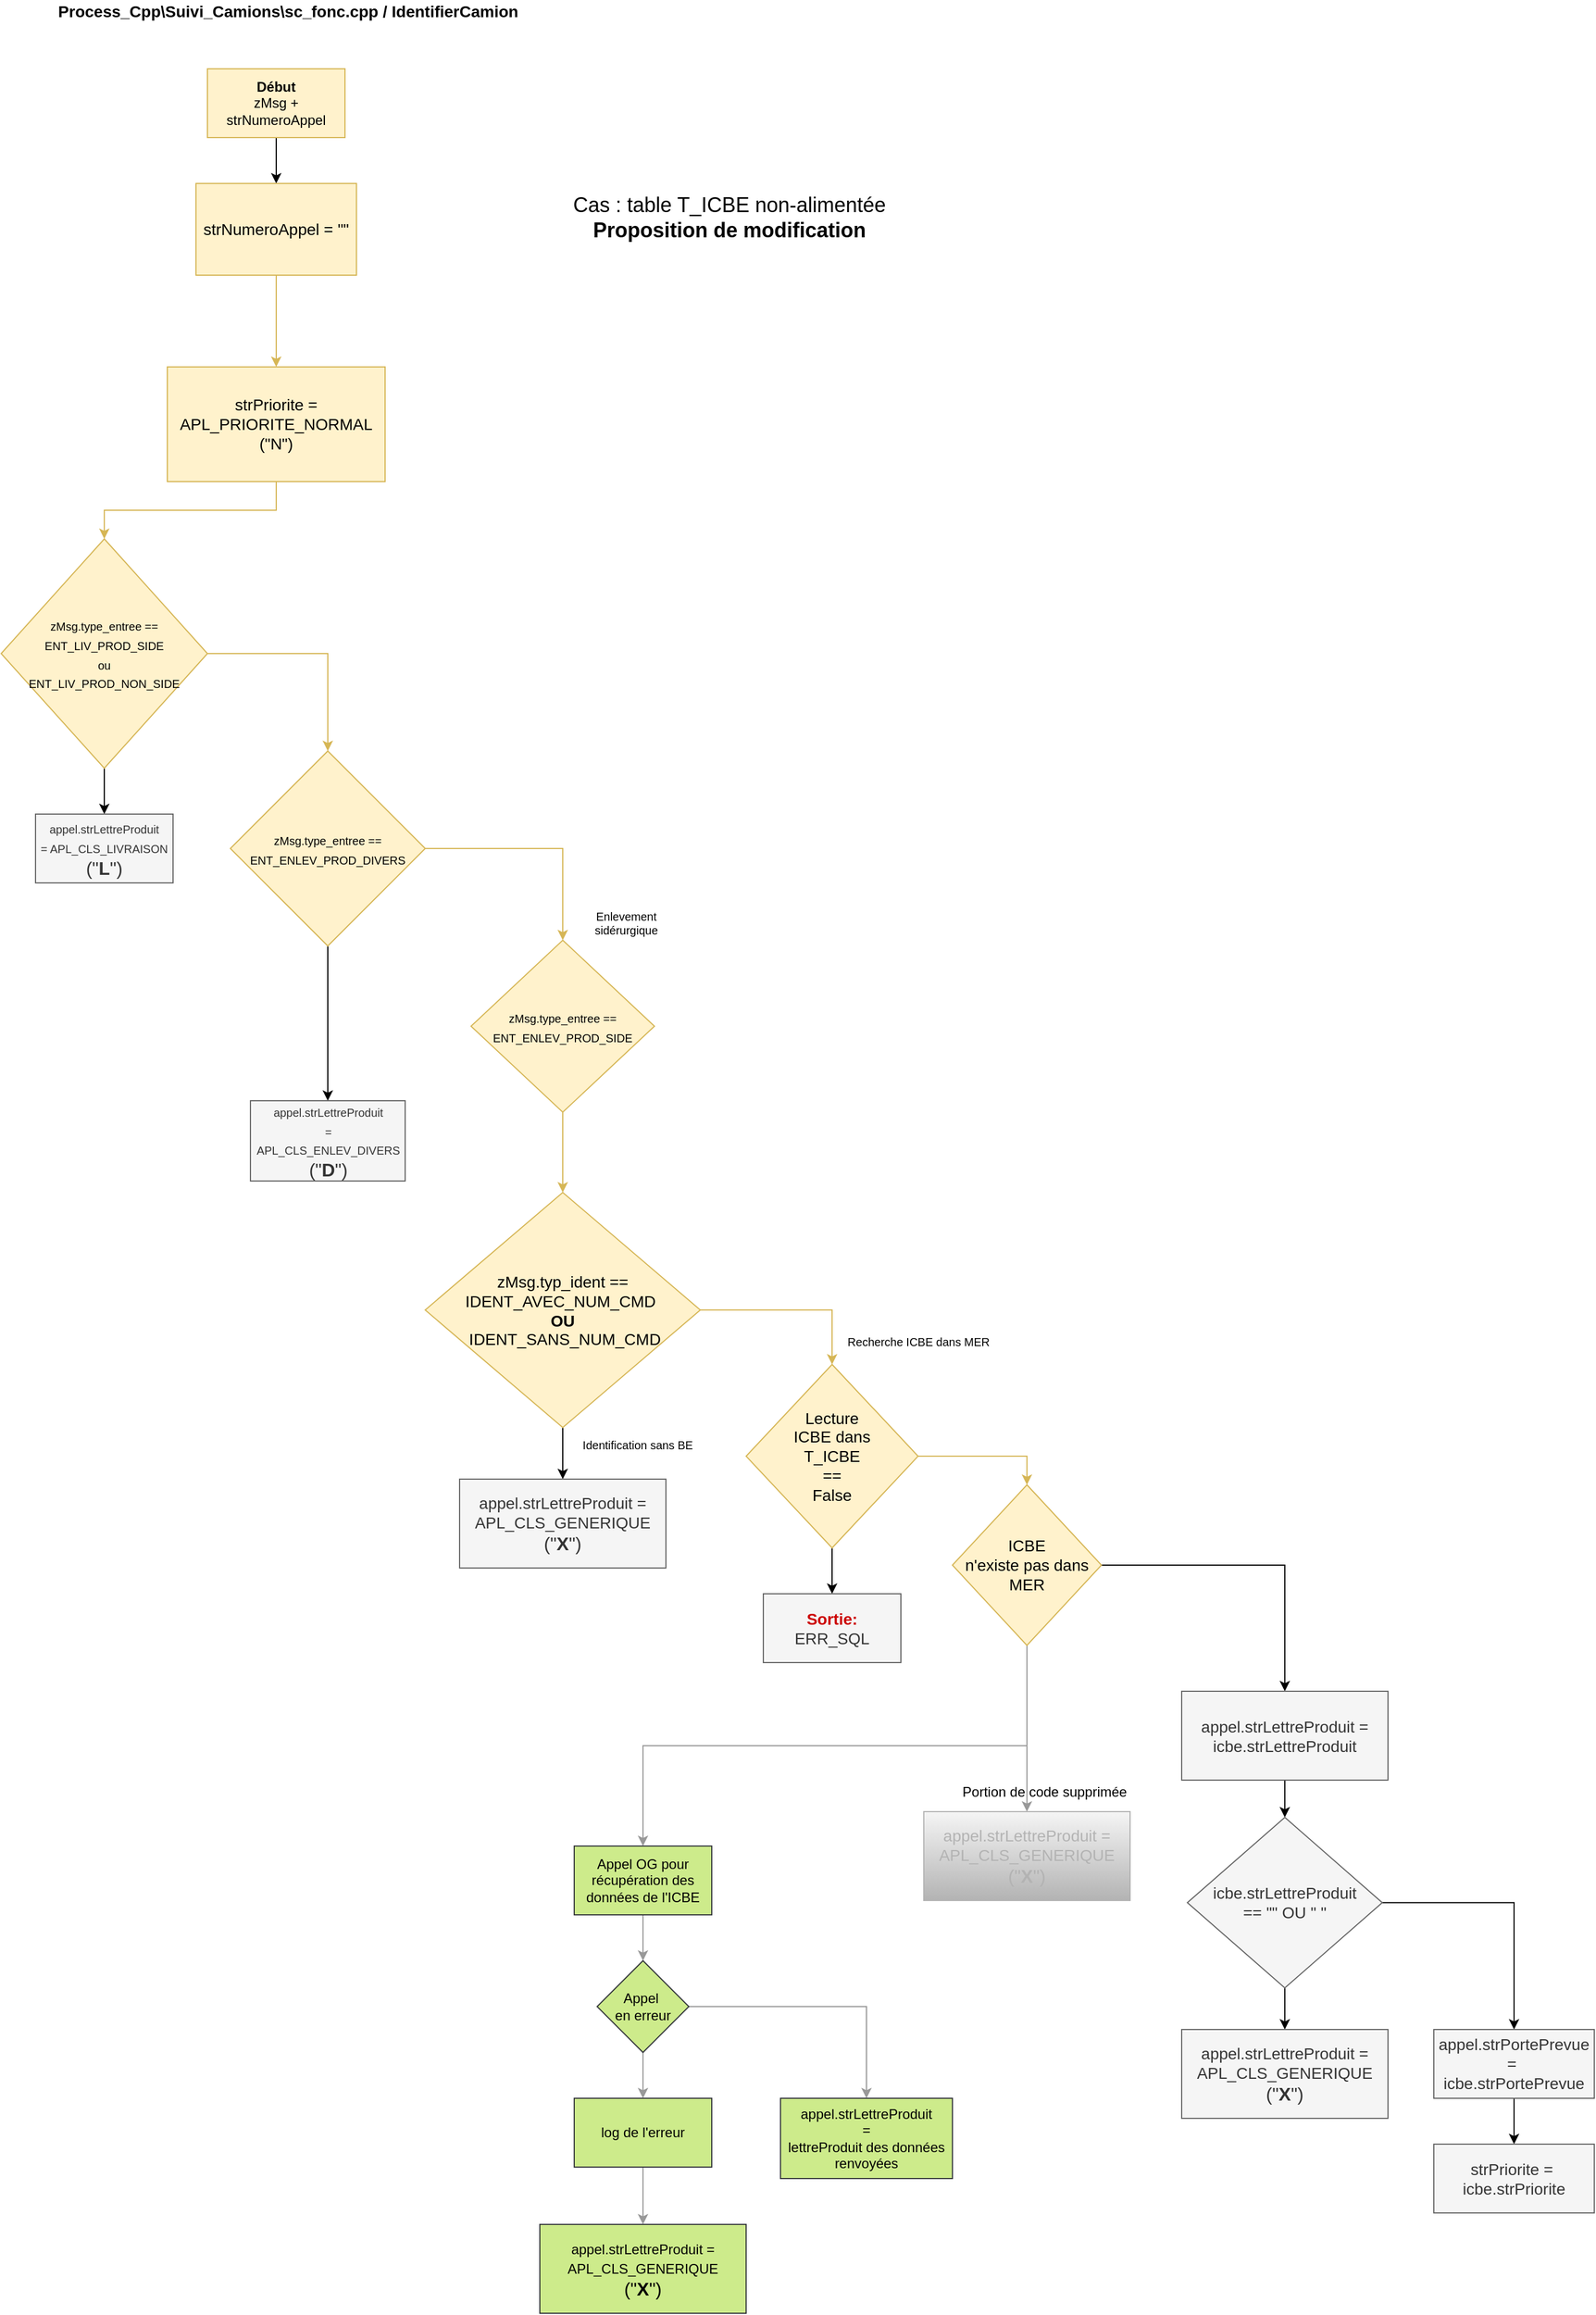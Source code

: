 <mxfile version="15.9.1" type="github"><diagram id="Q7AEC-_fKNd9yhNPSurx" name="Page-1"><mxGraphModel dx="1422" dy="705" grid="1" gridSize="10" guides="1" tooltips="1" connect="1" arrows="1" fold="1" page="1" pageScale="1" pageWidth="827" pageHeight="1169" math="0" shadow="0"><root><mxCell id="0"/><mxCell id="1" parent="0"/><mxCell id="6gUORLWhg1mMuSl4yJLm-4" style="edgeStyle=orthogonalEdgeStyle;rounded=0;orthogonalLoop=1;jettySize=auto;html=1;exitX=0.5;exitY=1;exitDx=0;exitDy=0;fontSize=14;" parent="1" source="6gUORLWhg1mMuSl4yJLm-1" target="6gUORLWhg1mMuSl4yJLm-3" edge="1"><mxGeometry relative="1" as="geometry"/></mxCell><mxCell id="6gUORLWhg1mMuSl4yJLm-1" value="&lt;b&gt;Début&lt;/b&gt;&lt;br&gt;zMsg + strNumeroAppel" style="rounded=0;whiteSpace=wrap;html=1;fillColor=#fff2cc;strokeColor=#d6b656;" parent="1" vertex="1"><mxGeometry x="190" y="80" width="120" height="60" as="geometry"/></mxCell><mxCell id="6gUORLWhg1mMuSl4yJLm-2" value="Process_Cpp\Suivi_Camions\sc_fonc.cpp / IdentifierCamion" style="text;html=1;align=center;verticalAlign=middle;resizable=0;points=[];autosize=1;strokeColor=none;fillColor=none;fontStyle=1;fontSize=14;" parent="1" vertex="1"><mxGeometry x="50" y="20" width="420" height="20" as="geometry"/></mxCell><mxCell id="6gUORLWhg1mMuSl4yJLm-6" value="" style="edgeStyle=orthogonalEdgeStyle;rounded=0;orthogonalLoop=1;jettySize=auto;html=1;fontSize=14;fillColor=#fff2cc;strokeColor=#d6b656;" parent="1" source="6gUORLWhg1mMuSl4yJLm-3" target="6gUORLWhg1mMuSl4yJLm-5" edge="1"><mxGeometry relative="1" as="geometry"/></mxCell><mxCell id="6gUORLWhg1mMuSl4yJLm-3" value="strNumeroAppel = &quot;&quot;" style="rounded=0;whiteSpace=wrap;html=1;fontSize=14;fillColor=#fff2cc;strokeColor=#d6b656;" parent="1" vertex="1"><mxGeometry x="180" y="180" width="140" height="80" as="geometry"/></mxCell><mxCell id="6gUORLWhg1mMuSl4yJLm-8" value="" style="edgeStyle=orthogonalEdgeStyle;rounded=0;orthogonalLoop=1;jettySize=auto;html=1;fontSize=14;fillColor=#fff2cc;strokeColor=#d6b656;" parent="1" source="6gUORLWhg1mMuSl4yJLm-5" target="6gUORLWhg1mMuSl4yJLm-7" edge="1"><mxGeometry relative="1" as="geometry"/></mxCell><mxCell id="6gUORLWhg1mMuSl4yJLm-5" value="strPriorite = APL_PRIORITE_NORMAL (&quot;N&quot;)" style="rounded=0;whiteSpace=wrap;html=1;fontSize=14;fillColor=#fff2cc;strokeColor=#d6b656;" parent="1" vertex="1"><mxGeometry x="155" y="340" width="190" height="100" as="geometry"/></mxCell><mxCell id="6gUORLWhg1mMuSl4yJLm-11" style="edgeStyle=orthogonalEdgeStyle;rounded=0;orthogonalLoop=1;jettySize=auto;html=1;exitX=1;exitY=0.5;exitDx=0;exitDy=0;entryX=0.5;entryY=0;entryDx=0;entryDy=0;fontSize=10;fillColor=#fff2cc;strokeColor=#d6b656;" parent="1" source="6gUORLWhg1mMuSl4yJLm-7" target="6gUORLWhg1mMuSl4yJLm-9" edge="1"><mxGeometry relative="1" as="geometry"/></mxCell><mxCell id="6gUORLWhg1mMuSl4yJLm-13" value="" style="edgeStyle=orthogonalEdgeStyle;rounded=0;orthogonalLoop=1;jettySize=auto;html=1;fontSize=10;" parent="1" source="6gUORLWhg1mMuSl4yJLm-7" target="6gUORLWhg1mMuSl4yJLm-12" edge="1"><mxGeometry relative="1" as="geometry"/></mxCell><mxCell id="6gUORLWhg1mMuSl4yJLm-7" value="&lt;font style=&quot;font-size: 10px&quot;&gt;zMsg.type_entree == ENT_LIV_PROD_SIDE&lt;br&gt;ou &lt;br&gt;ENT_LIV_PROD_NON_SIDE&lt;/font&gt;" style="rhombus;whiteSpace=wrap;html=1;rounded=0;fontSize=14;strokeColor=#d6b656;fillColor=#fff2cc;" parent="1" vertex="1"><mxGeometry x="10" y="490" width="180" height="200" as="geometry"/></mxCell><mxCell id="6gUORLWhg1mMuSl4yJLm-17" value="" style="edgeStyle=orthogonalEdgeStyle;rounded=0;orthogonalLoop=1;jettySize=auto;html=1;fontSize=10;" parent="1" source="6gUORLWhg1mMuSl4yJLm-9" target="6gUORLWhg1mMuSl4yJLm-16" edge="1"><mxGeometry relative="1" as="geometry"/></mxCell><mxCell id="6gUORLWhg1mMuSl4yJLm-20" style="edgeStyle=orthogonalEdgeStyle;rounded=0;orthogonalLoop=1;jettySize=auto;html=1;exitX=1;exitY=0.5;exitDx=0;exitDy=0;entryX=0.5;entryY=0;entryDx=0;entryDy=0;fontSize=10;fillColor=#fff2cc;strokeColor=#d6b656;" parent="1" source="6gUORLWhg1mMuSl4yJLm-9" target="6gUORLWhg1mMuSl4yJLm-18" edge="1"><mxGeometry relative="1" as="geometry"/></mxCell><mxCell id="6gUORLWhg1mMuSl4yJLm-9" value="&lt;span style=&quot;font-size: 10px&quot;&gt;zMsg.type_entree == ENT_ENLEV_PROD_DIVERS&lt;/span&gt;" style="rhombus;whiteSpace=wrap;html=1;rounded=0;fontSize=14;strokeColor=#d6b656;fillColor=#fff2cc;" parent="1" vertex="1"><mxGeometry x="210" y="675" width="170" height="170" as="geometry"/></mxCell><mxCell id="6gUORLWhg1mMuSl4yJLm-12" value="&lt;font&gt;&lt;span style=&quot;font-size: 10px&quot;&gt;appel.strLettreProduit&lt;/span&gt;&lt;br&gt;&lt;span style=&quot;font-size: 10px&quot;&gt;= APL_CLS_LIVRAISON&lt;/span&gt;&lt;br&gt;&lt;font style=&quot;font-size: 16px&quot;&gt;(&quot;&lt;b&gt;L&lt;/b&gt;&quot;)&lt;/font&gt;&lt;/font&gt;" style="whiteSpace=wrap;html=1;rounded=0;fontSize=14;fontColor=#333333;strokeColor=#666666;fillColor=#f5f5f5;" parent="1" vertex="1"><mxGeometry x="40" y="730" width="120" height="60" as="geometry"/></mxCell><mxCell id="6gUORLWhg1mMuSl4yJLm-16" value="&lt;span style=&quot;font-size: 10px&quot;&gt;appel.strLettreProduit&lt;/span&gt;&lt;br style=&quot;font-size: 10px&quot;&gt;&lt;span style=&quot;font-size: 10px&quot;&gt;= APL_CLS_ENLEV_DIVERS&lt;/span&gt;&lt;br style=&quot;font-size: 10px&quot;&gt;&lt;font style=&quot;font-size: 16px&quot;&gt;(&quot;&lt;b&gt;D&lt;/b&gt;&quot;)&lt;/font&gt;" style="whiteSpace=wrap;html=1;rounded=0;fontSize=14;fontColor=#333333;strokeColor=#666666;fillColor=#f5f5f5;" parent="1" vertex="1"><mxGeometry x="227.5" y="980" width="135" height="70" as="geometry"/></mxCell><mxCell id="6gUORLWhg1mMuSl4yJLm-24" value="" style="edgeStyle=orthogonalEdgeStyle;rounded=0;orthogonalLoop=1;jettySize=auto;html=1;fontSize=10;fillColor=#fff2cc;strokeColor=#d6b656;" parent="1" source="6gUORLWhg1mMuSl4yJLm-18" target="6gUORLWhg1mMuSl4yJLm-23" edge="1"><mxGeometry relative="1" as="geometry"/></mxCell><mxCell id="6gUORLWhg1mMuSl4yJLm-18" value="&lt;span style=&quot;font-size: 10px&quot;&gt;zMsg.type_entree == ENT_ENLEV_PROD_SIDE&lt;br&gt;&lt;/span&gt;" style="rhombus;whiteSpace=wrap;html=1;rounded=0;fontSize=14;strokeColor=#d6b656;fillColor=#fff2cc;" parent="1" vertex="1"><mxGeometry x="420" y="840" width="160" height="150" as="geometry"/></mxCell><mxCell id="6gUORLWhg1mMuSl4yJLm-26" value="" style="edgeStyle=orthogonalEdgeStyle;rounded=0;orthogonalLoop=1;jettySize=auto;html=1;fontSize=10;" parent="1" source="6gUORLWhg1mMuSl4yJLm-23" target="6gUORLWhg1mMuSl4yJLm-25" edge="1"><mxGeometry relative="1" as="geometry"/></mxCell><mxCell id="6gUORLWhg1mMuSl4yJLm-31" style="edgeStyle=orthogonalEdgeStyle;rounded=0;orthogonalLoop=1;jettySize=auto;html=1;exitX=1;exitY=0.5;exitDx=0;exitDy=0;entryX=0.5;entryY=0;entryDx=0;entryDy=0;fontSize=10;fillColor=#fff2cc;strokeColor=#d6b656;" parent="1" source="6gUORLWhg1mMuSl4yJLm-23" target="6gUORLWhg1mMuSl4yJLm-29" edge="1"><mxGeometry relative="1" as="geometry"/></mxCell><mxCell id="6gUORLWhg1mMuSl4yJLm-23" value="zMsg.typ_ident == IDENT_AVEC_NUM_CMD&amp;nbsp;&lt;br&gt;&lt;b&gt;OU&lt;/b&gt;&lt;br&gt;&amp;nbsp;IDENT_SANS_NUM_CMD" style="rhombus;whiteSpace=wrap;html=1;rounded=0;fontSize=14;strokeColor=#d6b656;fillColor=#fff2cc;" parent="1" vertex="1"><mxGeometry x="380" y="1060" width="240" height="205" as="geometry"/></mxCell><mxCell id="6gUORLWhg1mMuSl4yJLm-25" value="appel.strLettreProduit = APL_CLS_GENERIQUE&lt;br&gt;&lt;font style=&quot;font-size: 16px&quot;&gt;(&quot;&lt;b&gt;X&lt;/b&gt;&quot;)&lt;/font&gt;" style="whiteSpace=wrap;html=1;rounded=0;fontSize=14;fontColor=#333333;strokeColor=#666666;fillColor=#f5f5f5;" parent="1" vertex="1"><mxGeometry x="410" y="1310" width="180" height="77.5" as="geometry"/></mxCell><mxCell id="6gUORLWhg1mMuSl4yJLm-27" value="Enlevement &lt;br&gt;sidérurgique" style="text;html=1;align=center;verticalAlign=middle;resizable=0;points=[];autosize=1;strokeColor=none;fillColor=none;fontSize=10;" parent="1" vertex="1"><mxGeometry x="520" y="810" width="70" height="30" as="geometry"/></mxCell><mxCell id="6gUORLWhg1mMuSl4yJLm-28" value="Identification sans BE" style="text;html=1;align=center;verticalAlign=middle;resizable=0;points=[];autosize=1;strokeColor=none;fillColor=none;fontSize=10;" parent="1" vertex="1"><mxGeometry x="510" y="1270" width="110" height="20" as="geometry"/></mxCell><mxCell id="6gUORLWhg1mMuSl4yJLm-35" value="" style="edgeStyle=orthogonalEdgeStyle;rounded=0;orthogonalLoop=1;jettySize=auto;html=1;fontSize=10;" parent="1" source="6gUORLWhg1mMuSl4yJLm-29" target="6gUORLWhg1mMuSl4yJLm-34" edge="1"><mxGeometry relative="1" as="geometry"/></mxCell><mxCell id="6gUORLWhg1mMuSl4yJLm-53" style="edgeStyle=orthogonalEdgeStyle;rounded=0;orthogonalLoop=1;jettySize=auto;html=1;exitX=1;exitY=0.5;exitDx=0;exitDy=0;entryX=0.5;entryY=0;entryDx=0;entryDy=0;fontSize=10;fontColor=#CC0000;fillColor=#fff2cc;strokeColor=#d6b656;" parent="1" source="6gUORLWhg1mMuSl4yJLm-29" target="6gUORLWhg1mMuSl4yJLm-36" edge="1"><mxGeometry relative="1" as="geometry"/></mxCell><mxCell id="6gUORLWhg1mMuSl4yJLm-29" value="Lecture &lt;br&gt;ICBE dans &lt;br&gt;T_ICBE&lt;br&gt;==&lt;br&gt;False" style="rhombus;whiteSpace=wrap;html=1;rounded=0;fontSize=14;strokeColor=#d6b656;fillColor=#fff2cc;" parent="1" vertex="1"><mxGeometry x="660" y="1210" width="150" height="160" as="geometry"/></mxCell><mxCell id="6gUORLWhg1mMuSl4yJLm-32" value="Recherche ICBE dans MER" style="text;html=1;align=center;verticalAlign=middle;resizable=0;points=[];autosize=1;strokeColor=none;fillColor=none;fontSize=10;" parent="1" vertex="1"><mxGeometry x="740" y="1180" width="140" height="20" as="geometry"/></mxCell><mxCell id="6gUORLWhg1mMuSl4yJLm-34" value="&lt;b&gt;&lt;font color=&quot;#cc0000&quot;&gt;Sortie:&lt;/font&gt;&lt;/b&gt;&lt;br&gt;ERR_SQL" style="whiteSpace=wrap;html=1;rounded=0;fontSize=14;fontColor=#333333;strokeColor=#666666;fillColor=#f5f5f5;" parent="1" vertex="1"><mxGeometry x="675" y="1410" width="120" height="60" as="geometry"/></mxCell><mxCell id="6gUORLWhg1mMuSl4yJLm-42" style="edgeStyle=orthogonalEdgeStyle;rounded=0;orthogonalLoop=1;jettySize=auto;html=1;exitX=1;exitY=0.5;exitDx=0;exitDy=0;entryX=0.5;entryY=0;entryDx=0;entryDy=0;fontSize=10;fontColor=#CC0000;" parent="1" source="6gUORLWhg1mMuSl4yJLm-36" target="6gUORLWhg1mMuSl4yJLm-41" edge="1"><mxGeometry relative="1" as="geometry"/></mxCell><mxCell id="6gUORLWhg1mMuSl4yJLm-54" style="edgeStyle=orthogonalEdgeStyle;rounded=0;orthogonalLoop=1;jettySize=auto;html=1;exitX=0.5;exitY=1;exitDx=0;exitDy=0;fontSize=10;fontColor=#CC0000;fillColor=#f5f5f5;strokeColor=#999999;gradientColor=#b3b3b3;" parent="1" source="6gUORLWhg1mMuSl4yJLm-36" target="6gUORLWhg1mMuSl4yJLm-39" edge="1"><mxGeometry relative="1" as="geometry"/></mxCell><mxCell id="icq_xjCgGBOyaULUM1BO-4" style="edgeStyle=orthogonalEdgeStyle;rounded=0;orthogonalLoop=1;jettySize=auto;html=1;exitX=0.5;exitY=1;exitDx=0;exitDy=0;entryX=0.5;entryY=0;entryDx=0;entryDy=0;fontColor=#000000;strokeColor=#999999;" edge="1" parent="1" source="6gUORLWhg1mMuSl4yJLm-36" target="icq_xjCgGBOyaULUM1BO-2"><mxGeometry relative="1" as="geometry"/></mxCell><mxCell id="6gUORLWhg1mMuSl4yJLm-36" value="ICBE &lt;br&gt;n'existe pas dans &lt;br&gt;MER" style="rhombus;whiteSpace=wrap;html=1;rounded=0;fontSize=14;strokeColor=#d6b656;fillColor=#fff2cc;" parent="1" vertex="1"><mxGeometry x="840" y="1315" width="130" height="140" as="geometry"/></mxCell><mxCell id="6gUORLWhg1mMuSl4yJLm-39" value="&lt;font color=&quot;#b3b3b3&quot;&gt;appel.strLettreProduit = APL_CLS_GENERIQUE&lt;br&gt;&lt;span style=&quot;font-size: 16px&quot;&gt;(&quot;&lt;/span&gt;&lt;b style=&quot;font-size: 16px&quot;&gt;X&lt;/b&gt;&lt;span style=&quot;font-size: 16px&quot;&gt;&quot;)&lt;/span&gt;&lt;/font&gt;" style="whiteSpace=wrap;html=1;rounded=0;fontSize=14;strokeColor=#B3B3B3;fillColor=#f5f5f5;gradientColor=#b3b3b3;" parent="1" vertex="1"><mxGeometry x="815" y="1600" width="180" height="77.5" as="geometry"/></mxCell><mxCell id="PxRlrsnn2dQ2GLYWGXWF-2" value="" style="edgeStyle=orthogonalEdgeStyle;rounded=0;orthogonalLoop=1;jettySize=auto;html=1;fontSize=16;" parent="1" source="6gUORLWhg1mMuSl4yJLm-41" target="PxRlrsnn2dQ2GLYWGXWF-1" edge="1"><mxGeometry relative="1" as="geometry"/></mxCell><mxCell id="6gUORLWhg1mMuSl4yJLm-41" value="appel.strLettreProduit = icbe.strLettreProduit" style="whiteSpace=wrap;html=1;rounded=0;fontSize=14;fontColor=#333333;strokeColor=#666666;fillColor=#f5f5f5;" parent="1" vertex="1"><mxGeometry x="1040" y="1495" width="180" height="77.5" as="geometry"/></mxCell><mxCell id="PxRlrsnn2dQ2GLYWGXWF-4" style="edgeStyle=orthogonalEdgeStyle;rounded=0;orthogonalLoop=1;jettySize=auto;html=1;exitX=0.5;exitY=1;exitDx=0;exitDy=0;fontSize=16;" parent="1" source="PxRlrsnn2dQ2GLYWGXWF-1" target="PxRlrsnn2dQ2GLYWGXWF-3" edge="1"><mxGeometry relative="1" as="geometry"/></mxCell><mxCell id="PxRlrsnn2dQ2GLYWGXWF-6" style="edgeStyle=orthogonalEdgeStyle;rounded=0;orthogonalLoop=1;jettySize=auto;html=1;exitX=1;exitY=0.5;exitDx=0;exitDy=0;fontSize=16;" parent="1" source="PxRlrsnn2dQ2GLYWGXWF-1" target="PxRlrsnn2dQ2GLYWGXWF-5" edge="1"><mxGeometry relative="1" as="geometry"/></mxCell><mxCell id="PxRlrsnn2dQ2GLYWGXWF-1" value="&lt;span&gt;icbe.strLettreProduit &lt;br&gt;== &quot;&quot; OU &quot; &quot;&lt;/span&gt;" style="rhombus;whiteSpace=wrap;html=1;rounded=0;fontSize=14;fontColor=#333333;strokeColor=#666666;fillColor=#f5f5f5;" parent="1" vertex="1"><mxGeometry x="1045" y="1605" width="170" height="148.75" as="geometry"/></mxCell><mxCell id="PxRlrsnn2dQ2GLYWGXWF-3" value="appel.strLettreProduit = APL_CLS_GENERIQUE&lt;br&gt;&lt;span style=&quot;font-size: 16px&quot;&gt;(&quot;&lt;/span&gt;&lt;b style=&quot;font-size: 16px&quot;&gt;X&lt;/b&gt;&lt;span style=&quot;font-size: 16px&quot;&gt;&quot;)&lt;/span&gt;" style="whiteSpace=wrap;html=1;rounded=0;fontSize=14;strokeColor=#666666;fillColor=#f5f5f5;fontColor=#333333;" parent="1" vertex="1"><mxGeometry x="1040" y="1790" width="180" height="77.5" as="geometry"/></mxCell><mxCell id="PxRlrsnn2dQ2GLYWGXWF-8" style="edgeStyle=orthogonalEdgeStyle;rounded=0;orthogonalLoop=1;jettySize=auto;html=1;exitX=0.5;exitY=1;exitDx=0;exitDy=0;entryX=0.5;entryY=0;entryDx=0;entryDy=0;fontSize=16;" parent="1" source="PxRlrsnn2dQ2GLYWGXWF-5" target="PxRlrsnn2dQ2GLYWGXWF-7" edge="1"><mxGeometry relative="1" as="geometry"/></mxCell><mxCell id="PxRlrsnn2dQ2GLYWGXWF-5" value="appel.strPortePrevue =&amp;nbsp; icbe.strPortePrevue" style="whiteSpace=wrap;html=1;rounded=0;fontSize=14;strokeColor=#666666;fillColor=#f5f5f5;fontColor=#333333;" parent="1" vertex="1"><mxGeometry x="1260" y="1790" width="140" height="60" as="geometry"/></mxCell><mxCell id="PxRlrsnn2dQ2GLYWGXWF-7" value="strPriorite =&amp;nbsp; icbe.strPriorite" style="whiteSpace=wrap;html=1;rounded=0;fontSize=14;strokeColor=#666666;fillColor=#f5f5f5;fontColor=#333333;" parent="1" vertex="1"><mxGeometry x="1260" y="1890" width="140" height="60" as="geometry"/></mxCell><mxCell id="PxRlrsnn2dQ2GLYWGXWF-9" value="&lt;font style=&quot;font-size: 18px&quot;&gt;Cas : table T_ICBE non-alimentée&lt;br&gt;&lt;b&gt;Proposition de modification&lt;/b&gt;&lt;br&gt;&lt;/font&gt;" style="text;html=1;align=center;verticalAlign=middle;resizable=0;points=[];autosize=1;strokeColor=none;fillColor=none;fontSize=16;" parent="1" vertex="1"><mxGeometry x="500" y="190" width="290" height="40" as="geometry"/></mxCell><mxCell id="icq_xjCgGBOyaULUM1BO-1" value="&lt;font color=&quot;#000000&quot;&gt;Portion de code supprimée&lt;/font&gt;" style="text;html=1;align=center;verticalAlign=middle;resizable=0;points=[];autosize=1;strokeColor=none;fillColor=none;fontColor=#B3B3B3;" vertex="1" parent="1"><mxGeometry x="840" y="1572.5" width="160" height="20" as="geometry"/></mxCell><mxCell id="icq_xjCgGBOyaULUM1BO-6" value="" style="edgeStyle=orthogonalEdgeStyle;rounded=0;orthogonalLoop=1;jettySize=auto;html=1;fontColor=#000000;strokeColor=#999999;" edge="1" parent="1" source="icq_xjCgGBOyaULUM1BO-2" target="icq_xjCgGBOyaULUM1BO-5"><mxGeometry relative="1" as="geometry"/></mxCell><mxCell id="icq_xjCgGBOyaULUM1BO-2" value="Appel OG pour&lt;br&gt;récupération des données de l'ICBE" style="rounded=0;whiteSpace=wrap;html=1;strokeColor=#36393d;fillColor=#cdeb8b;" vertex="1" parent="1"><mxGeometry x="510" y="1630" width="120" height="60" as="geometry"/></mxCell><mxCell id="icq_xjCgGBOyaULUM1BO-8" value="" style="edgeStyle=orthogonalEdgeStyle;rounded=0;orthogonalLoop=1;jettySize=auto;html=1;fontColor=#000000;strokeColor=#999999;" edge="1" parent="1" source="icq_xjCgGBOyaULUM1BO-5" target="icq_xjCgGBOyaULUM1BO-7"><mxGeometry relative="1" as="geometry"/></mxCell><mxCell id="icq_xjCgGBOyaULUM1BO-12" style="edgeStyle=orthogonalEdgeStyle;rounded=0;orthogonalLoop=1;jettySize=auto;html=1;exitX=1;exitY=0.5;exitDx=0;exitDy=0;fontSize=12;fontColor=#000000;strokeColor=#999999;" edge="1" parent="1" source="icq_xjCgGBOyaULUM1BO-5" target="icq_xjCgGBOyaULUM1BO-11"><mxGeometry relative="1" as="geometry"/></mxCell><mxCell id="icq_xjCgGBOyaULUM1BO-5" value="Appel&amp;nbsp;&lt;br&gt;en erreur" style="rhombus;whiteSpace=wrap;html=1;rounded=0;strokeColor=#36393d;fillColor=#cdeb8b;" vertex="1" parent="1"><mxGeometry x="530" y="1730" width="80" height="80" as="geometry"/></mxCell><mxCell id="icq_xjCgGBOyaULUM1BO-10" style="edgeStyle=orthogonalEdgeStyle;rounded=0;orthogonalLoop=1;jettySize=auto;html=1;exitX=0.5;exitY=1;exitDx=0;exitDy=0;fontColor=#000000;strokeColor=#999999;" edge="1" parent="1" source="icq_xjCgGBOyaULUM1BO-7" target="icq_xjCgGBOyaULUM1BO-9"><mxGeometry relative="1" as="geometry"/></mxCell><mxCell id="icq_xjCgGBOyaULUM1BO-7" value="log de l'erreur" style="whiteSpace=wrap;html=1;rounded=0;strokeColor=#36393d;fillColor=#cdeb8b;" vertex="1" parent="1"><mxGeometry x="510" y="1850" width="120" height="60" as="geometry"/></mxCell><mxCell id="icq_xjCgGBOyaULUM1BO-9" value="&lt;font style=&quot;font-size: 12px&quot;&gt;appel.strLettreProduit = APL_CLS_GENERIQUE&lt;/font&gt;&lt;br&gt;&lt;font style=&quot;font-size: 16px&quot;&gt;(&quot;&lt;b&gt;X&lt;/b&gt;&quot;)&lt;/font&gt;" style="whiteSpace=wrap;html=1;rounded=0;fontSize=14;strokeColor=#36393d;fillColor=#cdeb8b;" vertex="1" parent="1"><mxGeometry x="480" y="1960" width="180" height="77.5" as="geometry"/></mxCell><mxCell id="icq_xjCgGBOyaULUM1BO-11" value="appel.strLettreProduit &lt;br&gt;= &lt;br&gt;lettreProduit des données renvoyées" style="whiteSpace=wrap;html=1;rounded=0;strokeColor=#36393d;fillColor=#cdeb8b;" vertex="1" parent="1"><mxGeometry x="690" y="1850" width="150" height="70" as="geometry"/></mxCell></root></mxGraphModel></diagram></mxfile>